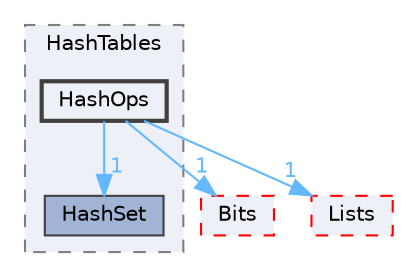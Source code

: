 digraph "src/OpenFOAM/containers/HashTables/HashOps"
{
 // LATEX_PDF_SIZE
  bgcolor="transparent";
  edge [fontname=Helvetica,fontsize=10,labelfontname=Helvetica,labelfontsize=10];
  node [fontname=Helvetica,fontsize=10,shape=box,height=0.2,width=0.4];
  compound=true
  subgraph clusterdir_46dbcbff8acc0ae94a21b2306d4033de {
    graph [ bgcolor="#edf0f7", pencolor="grey50", label="HashTables", fontname=Helvetica,fontsize=10 style="filled,dashed", URL="dir_46dbcbff8acc0ae94a21b2306d4033de.html",tooltip=""]
  dir_86ef61c4f082e14e1ecb08a941813d2b [label="HashSet", fillcolor="#a2b4d6", color="grey25", style="filled", URL="dir_86ef61c4f082e14e1ecb08a941813d2b.html",tooltip=""];
  dir_c6033071a64522a9c9d4c9f2ec5fac32 [label="HashOps", fillcolor="#edf0f7", color="grey25", style="filled,bold", URL="dir_c6033071a64522a9c9d4c9f2ec5fac32.html",tooltip=""];
  }
  dir_d88157af7a891d11a6818b2689bd5e5e [label="Bits", fillcolor="#edf0f7", color="red", style="filled,dashed", URL="dir_d88157af7a891d11a6818b2689bd5e5e.html",tooltip=""];
  dir_f87fe3b02e96c330e8a853ff310f1666 [label="Lists", fillcolor="#edf0f7", color="red", style="filled,dashed", URL="dir_f87fe3b02e96c330e8a853ff310f1666.html",tooltip=""];
  dir_c6033071a64522a9c9d4c9f2ec5fac32->dir_86ef61c4f082e14e1ecb08a941813d2b [headlabel="1", labeldistance=1.5 headhref="dir_001702_001704.html" href="dir_001702_001704.html" color="steelblue1" fontcolor="steelblue1"];
  dir_c6033071a64522a9c9d4c9f2ec5fac32->dir_d88157af7a891d11a6818b2689bd5e5e [headlabel="1", labeldistance=1.5 headhref="dir_001702_000282.html" href="dir_001702_000282.html" color="steelblue1" fontcolor="steelblue1"];
  dir_c6033071a64522a9c9d4c9f2ec5fac32->dir_f87fe3b02e96c330e8a853ff310f1666 [headlabel="1", labeldistance=1.5 headhref="dir_001702_002237.html" href="dir_001702_002237.html" color="steelblue1" fontcolor="steelblue1"];
}
